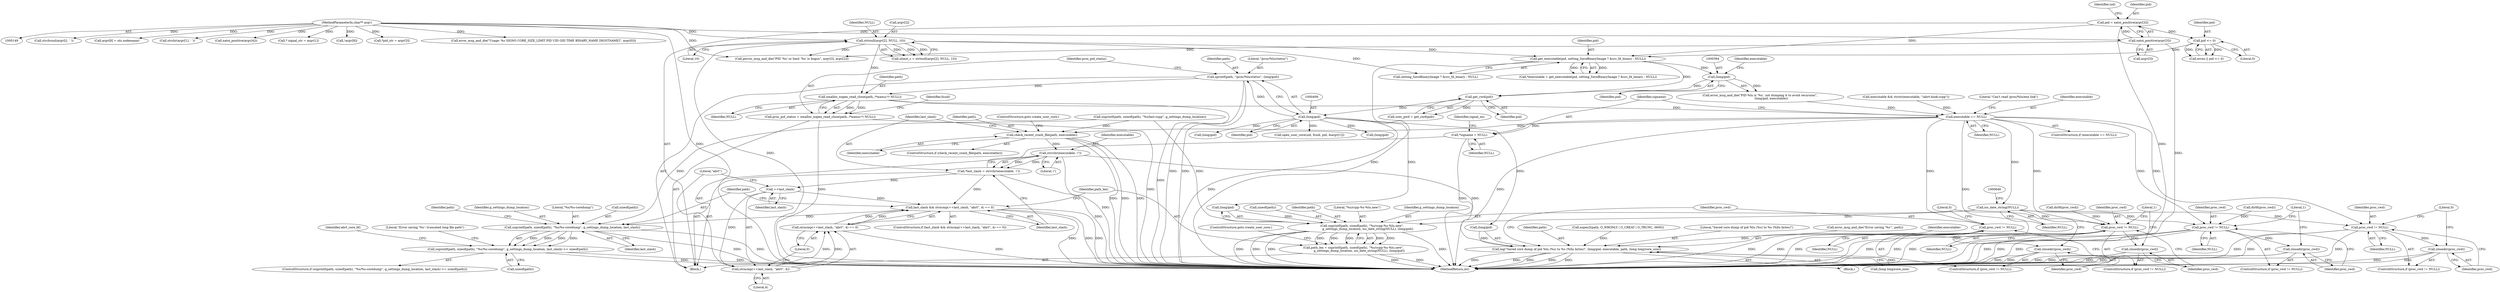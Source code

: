 digraph "0_abrt_8939398b82006ba1fec4ed491339fc075f43fc7c_1@API" {
"1000404" [label="(Call,sprintf(path, \"/proc/%lu/status\", (long)pid))"];
"1000407" [label="(Call,(long)pid)"];
"1000399" [label="(Call,get_cwd(pid))"];
"1000377" [label="(Call,get_executable(pid, setting_SaveBinaryImage ? &src_fd_binary : NULL))"];
"1000308" [label="(Call,pid = xatoi_positive(argv[3]))"];
"1000310" [label="(Call,xatoi_positive(argv[3]))"];
"1000151" [label="(MethodParameterIn,char** argv)"];
"1000324" [label="(Call,pid <= 0)"];
"1000277" [label="(Call,strtoull(argv[2], NULL, 10))"];
"1000393" [label="(Call,(long)pid)"];
"1000412" [label="(Call,xmalloc_xopen_read_close(path, /*maxsz:*/ NULL))"];
"1000410" [label="(Call,proc_pid_status = xmalloc_xopen_read_close(path, /*maxsz:*/ NULL))"];
"1000474" [label="(Call,executable == NULL)"];
"1000485" [label="(Call,*signame = NULL)"];
"1000547" [label="(Call,check_recent_crash_file(path, executable))"];
"1000555" [label="(Call,strrchr(executable, '/'))"];
"1000553" [label="(Call,*last_slash = strrchr(executable, '/'))"];
"1000559" [label="(Call,last_slash && strncmp(++last_slash, \"abrt\", 4) == 0)"];
"1000571" [label="(Call,snprintf(path, sizeof(path), \"%s/%s-coredump\", g_settings_dump_location, last_slash))"];
"1000570" [label="(Call,snprintf(path, sizeof(path), \"%s/%s-coredump\", g_settings_dump_location, last_slash) >= sizeof(path))"];
"1000563" [label="(Call,++last_slash)"];
"1000562" [label="(Call,strncmp(++last_slash, \"abrt\", 4))"];
"1000561" [label="(Call,strncmp(++last_slash, \"abrt\", 4) == 0)"];
"1000616" [label="(Call,log(\"Saved core dump of pid %lu (%s) to %s (%llu bytes)\", (long)pid, executable, path, (long long)core_size))"];
"1000627" [label="(Call,proc_cwd != NULL)"];
"1000630" [label="(Call,closedir(proc_cwd))"];
"1000643" [label="(Call,iso_date_string(NULL))"];
"1000637" [label="(Call,snprintf(path, sizeof(path), \"%s/ccpp-%s-%lu.new\",\n            g_settings_dump_location, iso_date_string(NULL), (long)pid))"];
"1000635" [label="(Call,path_len = snprintf(path, sizeof(path), \"%s/ccpp-%s-%lu.new\",\n            g_settings_dump_location, iso_date_string(NULL), (long)pid))"];
"1001190" [label="(Call,proc_cwd != NULL)"];
"1001193" [label="(Call,closedir(proc_cwd))"];
"1001212" [label="(Call,proc_cwd != NULL)"];
"1001215" [label="(Call,closedir(proc_cwd))"];
"1001230" [label="(Call,proc_cwd != NULL)"];
"1001233" [label="(Call,closedir(proc_cwd))"];
"1000576" [label="(Identifier,g_settings_dump_location)"];
"1000316" [label="(Identifier,uid)"];
"1000639" [label="(Call,sizeof(path))"];
"1000480" [label="(Call,(long)pid)"];
"1000563" [label="(Call,++last_slash)"];
"1000645" [label="(Call,(long)pid)"];
"1000485" [label="(Call,*signame = NULL)"];
"1000566" [label="(Literal,4)"];
"1000308" [label="(Call,pid = xatoi_positive(argv[3]))"];
"1001189" [label="(ControlStructure,if (proc_cwd != NULL))"];
"1000375" [label="(Call,*executable = get_executable(pid, setting_SaveBinaryImage ? &src_fd_binary : NULL))"];
"1000556" [label="(Identifier,executable)"];
"1000400" [label="(Identifier,pid)"];
"1000326" [label="(Literal,0)"];
"1000570" [label="(Call,snprintf(path, sizeof(path), \"%s/%s-coredump\", g_settings_dump_location, last_slash) >= sizeof(path))"];
"1001230" [label="(Call,proc_cwd != NULL)"];
"1000395" [label="(Identifier,pid)"];
"1000203" [label="(Call,strchrnul(argv[i], ' '))"];
"1000627" [label="(Call,proc_cwd != NULL)"];
"1000281" [label="(Identifier,NULL)"];
"1000628" [label="(Identifier,proc_cwd)"];
"1000277" [label="(Call,strtoull(argv[2], NULL, 10))"];
"1001207" [label="(Call,dirfd(proc_cwd))"];
"1000549" [label="(Identifier,executable)"];
"1000378" [label="(Identifier,pid)"];
"1001193" [label="(Call,closedir(proc_cwd))"];
"1000473" [label="(ControlStructure,if (executable == NULL))"];
"1000361" [label="(Call,argv[8] = uts.nodename)"];
"1000623" [label="(Call,(long long)core_size)"];
"1000413" [label="(Identifier,path)"];
"1000406" [label="(Literal,\"/proc/%lu/status\")"];
"1000567" [label="(Literal,0)"];
"1000184" [label="(Call,strchr(argv[1], ' '))"];
"1000396" [label="(Identifier,executable)"];
"1000621" [label="(Identifier,executable)"];
"1001190" [label="(Call,proc_cwd != NULL)"];
"1000618" [label="(Call,(long)pid)"];
"1000540" [label="(Call,snprintf(path, sizeof(path), \"%s/last-ccpp\", g_settings_dump_location))"];
"1000577" [label="(Identifier,last_slash)"];
"1000278" [label="(Call,argv[2])"];
"1000572" [label="(Identifier,path)"];
"1000151" [label="(MethodParameterIn,char** argv)"];
"1000636" [label="(Identifier,path_len)"];
"1000635" [label="(Call,path_len = snprintf(path, sizeof(path), \"%s/ccpp-%s-%lu.new\",\n            g_settings_dump_location, iso_date_string(NULL), (long)pid))"];
"1000322" [label="(Call,errno || pid <= 0)"];
"1000548" [label="(Identifier,path)"];
"1000564" [label="(Identifier,last_slash)"];
"1000317" [label="(Call,xatoi_positive(argv[4]))"];
"1001192" [label="(Identifier,NULL)"];
"1000310" [label="(Call,xatoi_positive(argv[3]))"];
"1000629" [label="(Identifier,NULL)"];
"1000571" [label="(Call,snprintf(path, sizeof(path), \"%s/%s-coredump\", g_settings_dump_location, last_slash))"];
"1000575" [label="(Literal,\"%s/%s-coredump\")"];
"1000573" [label="(Call,sizeof(path))"];
"1000324" [label="(Call,pid <= 0)"];
"1000554" [label="(Identifier,last_slash)"];
"1001213" [label="(Identifier,proc_cwd)"];
"1000264" [label="(Call,* signal_str = argv[1])"];
"1000393" [label="(Call,(long)pid)"];
"1000405" [label="(Identifier,path)"];
"1001185" [label="(Call,dirfd(proc_cwd))"];
"1000557" [label="(Literal,'/')"];
"1000309" [label="(Identifier,pid)"];
"1000407" [label="(Call,(long)pid)"];
"1000649" [label="(ControlStructure,goto create_user_core;)"];
"1000353" [label="(Call,!argv[8])"];
"1000409" [label="(Identifier,pid)"];
"1000643" [label="(Call,iso_date_string(NULL))"];
"1001196" [label="(Literal,1)"];
"1000546" [label="(ControlStructure,if (check_recent_crash_file(path, executable)))"];
"1000152" [label="(Block,)"];
"1000644" [label="(Identifier,NULL)"];
"1000474" [label="(Call,executable == NULL)"];
"1000475" [label="(Identifier,executable)"];
"1000569" [label="(ControlStructure,if (snprintf(path, sizeof(path), \"%s/%s-coredump\", g_settings_dump_location, last_slash) >= sizeof(path)))"];
"1000411" [label="(Identifier,proc_pid_status)"];
"1000397" [label="(Call,user_pwd = get_cwd(pid))"];
"1000585" [label="(Identifier,abrt_core_fd)"];
"1000637" [label="(Call,snprintf(path, sizeof(path), \"%s/ccpp-%s-%lu.new\",\n            g_settings_dump_location, iso_date_string(NULL), (long)pid))"];
"1000626" [label="(ControlStructure,if (proc_cwd != NULL))"];
"1000302" [label="(Call,*pid_str = argv[3])"];
"1000630" [label="(Call,closedir(proc_cwd))"];
"1000486" [label="(Identifier,signame)"];
"1000568" [label="(Block,)"];
"1000561" [label="(Call,strncmp(++last_slash, \"abrt\", 4) == 0)"];
"1000616" [label="(Call,log(\"Saved core dump of pid %lu (%s) to %s (%llu bytes)\", (long)pid, executable, path, (long long)core_size))"];
"1000633" [label="(Literal,0)"];
"1000311" [label="(Call,argv[3])"];
"1000638" [label="(Identifier,path)"];
"1000465" [label="(Call,open_user_core(uid, fsuid, pid, &argv[1]))"];
"1000385" [label="(Call,executable && strstr(executable, \"/abrt-hook-ccpp\"))"];
"1000377" [label="(Call,get_executable(pid, setting_SaveBinaryImage ? &src_fd_binary : NULL))"];
"1000558" [label="(ControlStructure,if (last_slash && strncmp(++last_slash, \"abrt\", 4) == 0))"];
"1001214" [label="(Identifier,NULL)"];
"1000391" [label="(Call,error_msg_and_die(\"PID %lu is '%s', not dumping it to avoid recursion\",\n                        (long)pid, executable))"];
"1000325" [label="(Identifier,pid)"];
"1000275" [label="(Call,ulimit_c = strtoull(argv[2], NULL, 10))"];
"1001229" [label="(ControlStructure,if (proc_cwd != NULL))"];
"1001191" [label="(Identifier,proc_cwd)"];
"1000641" [label="(Literal,\"%s/ccpp-%s-%lu.new\")"];
"1000282" [label="(Literal,10)"];
"1001216" [label="(Identifier,proc_cwd)"];
"1001194" [label="(Identifier,proc_cwd)"];
"1000622" [label="(Identifier,path)"];
"1001215" [label="(Call,closedir(proc_cwd))"];
"1001232" [label="(Identifier,NULL)"];
"1001236" [label="(Literal,0)"];
"1000489" [label="(Identifier,signal_no)"];
"1000586" [label="(Call,xopen3(path, O_WRONLY | O_CREAT | O_TRUNC, 0600))"];
"1000178" [label="(Call,error_msg_and_die(\"Usage: %s SIGNO CORE_SIZE_LIMIT PID UID GID TIME BINARY_NAME [HOSTNAME]\", argv[0]))"];
"1001221" [label="(Call,(long)pid)"];
"1000410" [label="(Call,proc_pid_status = xmalloc_xopen_read_close(path, /*maxsz:*/ NULL))"];
"1000479" [label="(Literal,\"Can't read /proc/%lu/exe link\")"];
"1000404" [label="(Call,sprintf(path, \"/proc/%lu/status\", (long)pid))"];
"1000559" [label="(Call,last_slash && strncmp(++last_slash, \"abrt\", 4) == 0)"];
"1000553" [label="(Call,*last_slash = strrchr(executable, '/'))"];
"1001233" [label="(Call,closedir(proc_cwd))"];
"1001211" [label="(ControlStructure,if (proc_cwd != NULL))"];
"1001234" [label="(Identifier,proc_cwd)"];
"1000414" [label="(Identifier,NULL)"];
"1000581" [label="(Literal,\"Error saving '%s': truncated long file path\")"];
"1000578" [label="(Call,sizeof(path))"];
"1000328" [label="(Call,perror_msg_and_die(\"PID '%s' or limit '%s' is bogus\", argv[3], argv[2]))"];
"1000631" [label="(Identifier,proc_cwd)"];
"1000562" [label="(Call,strncmp(++last_slash, \"abrt\", 4))"];
"1000579" [label="(Identifier,path)"];
"1000379" [label="(Call,setting_SaveBinaryImage ? &src_fd_binary : NULL)"];
"1001231" [label="(Identifier,proc_cwd)"];
"1000617" [label="(Literal,\"Saved core dump of pid %lu (%s) to %s (%llu bytes)\")"];
"1000399" [label="(Call,get_cwd(pid))"];
"1000487" [label="(Identifier,NULL)"];
"1000613" [label="(Call,error_msg_and_die(\"Error saving '%s'\", path))"];
"1000555" [label="(Call,strrchr(executable, '/'))"];
"1001212" [label="(Call,proc_cwd != NULL)"];
"1000560" [label="(Identifier,last_slash)"];
"1000476" [label="(Identifier,NULL)"];
"1000417" [label="(Identifier,fsuid)"];
"1000547" [label="(Call,check_recent_crash_file(path, executable))"];
"1001218" [label="(Literal,1)"];
"1000565" [label="(Literal,\"abrt\")"];
"1000642" [label="(Identifier,g_settings_dump_location)"];
"1001237" [label="(MethodReturn,int)"];
"1000412" [label="(Call,xmalloc_xopen_read_close(path, /*maxsz:*/ NULL))"];
"1000551" [label="(ControlStructure,goto create_user_core;)"];
"1000404" -> "1000152"  [label="AST: "];
"1000404" -> "1000407"  [label="CFG: "];
"1000405" -> "1000404"  [label="AST: "];
"1000406" -> "1000404"  [label="AST: "];
"1000407" -> "1000404"  [label="AST: "];
"1000411" -> "1000404"  [label="CFG: "];
"1000404" -> "1001237"  [label="DDG: "];
"1000404" -> "1001237"  [label="DDG: "];
"1000407" -> "1000404"  [label="DDG: "];
"1000404" -> "1000412"  [label="DDG: "];
"1000407" -> "1000409"  [label="CFG: "];
"1000408" -> "1000407"  [label="AST: "];
"1000409" -> "1000407"  [label="AST: "];
"1000407" -> "1001237"  [label="DDG: "];
"1000399" -> "1000407"  [label="DDG: "];
"1000407" -> "1000465"  [label="DDG: "];
"1000407" -> "1000480"  [label="DDG: "];
"1000407" -> "1000618"  [label="DDG: "];
"1000407" -> "1000645"  [label="DDG: "];
"1000407" -> "1001221"  [label="DDG: "];
"1000399" -> "1000397"  [label="AST: "];
"1000399" -> "1000400"  [label="CFG: "];
"1000400" -> "1000399"  [label="AST: "];
"1000397" -> "1000399"  [label="CFG: "];
"1000399" -> "1000397"  [label="DDG: "];
"1000377" -> "1000399"  [label="DDG: "];
"1000393" -> "1000399"  [label="DDG: "];
"1000377" -> "1000375"  [label="AST: "];
"1000377" -> "1000379"  [label="CFG: "];
"1000378" -> "1000377"  [label="AST: "];
"1000379" -> "1000377"  [label="AST: "];
"1000375" -> "1000377"  [label="CFG: "];
"1000377" -> "1001237"  [label="DDG: "];
"1000377" -> "1000375"  [label="DDG: "];
"1000377" -> "1000375"  [label="DDG: "];
"1000308" -> "1000377"  [label="DDG: "];
"1000324" -> "1000377"  [label="DDG: "];
"1000277" -> "1000377"  [label="DDG: "];
"1000377" -> "1000393"  [label="DDG: "];
"1000308" -> "1000152"  [label="AST: "];
"1000308" -> "1000310"  [label="CFG: "];
"1000309" -> "1000308"  [label="AST: "];
"1000310" -> "1000308"  [label="AST: "];
"1000316" -> "1000308"  [label="CFG: "];
"1000308" -> "1001237"  [label="DDG: "];
"1000310" -> "1000308"  [label="DDG: "];
"1000308" -> "1000324"  [label="DDG: "];
"1000310" -> "1000311"  [label="CFG: "];
"1000311" -> "1000310"  [label="AST: "];
"1000310" -> "1001237"  [label="DDG: "];
"1000151" -> "1000310"  [label="DDG: "];
"1000310" -> "1000328"  [label="DDG: "];
"1000151" -> "1000149"  [label="AST: "];
"1000151" -> "1001237"  [label="DDG: "];
"1000151" -> "1000178"  [label="DDG: "];
"1000151" -> "1000184"  [label="DDG: "];
"1000151" -> "1000203"  [label="DDG: "];
"1000151" -> "1000264"  [label="DDG: "];
"1000151" -> "1000277"  [label="DDG: "];
"1000151" -> "1000302"  [label="DDG: "];
"1000151" -> "1000317"  [label="DDG: "];
"1000151" -> "1000328"  [label="DDG: "];
"1000151" -> "1000353"  [label="DDG: "];
"1000151" -> "1000361"  [label="DDG: "];
"1000324" -> "1000322"  [label="AST: "];
"1000324" -> "1000326"  [label="CFG: "];
"1000325" -> "1000324"  [label="AST: "];
"1000326" -> "1000324"  [label="AST: "];
"1000322" -> "1000324"  [label="CFG: "];
"1000324" -> "1000322"  [label="DDG: "];
"1000324" -> "1000322"  [label="DDG: "];
"1000277" -> "1000275"  [label="AST: "];
"1000277" -> "1000282"  [label="CFG: "];
"1000278" -> "1000277"  [label="AST: "];
"1000281" -> "1000277"  [label="AST: "];
"1000282" -> "1000277"  [label="AST: "];
"1000275" -> "1000277"  [label="CFG: "];
"1000277" -> "1001237"  [label="DDG: "];
"1000277" -> "1000275"  [label="DDG: "];
"1000277" -> "1000275"  [label="DDG: "];
"1000277" -> "1000275"  [label="DDG: "];
"1000277" -> "1000328"  [label="DDG: "];
"1000277" -> "1000379"  [label="DDG: "];
"1000277" -> "1000412"  [label="DDG: "];
"1000393" -> "1000391"  [label="AST: "];
"1000393" -> "1000395"  [label="CFG: "];
"1000394" -> "1000393"  [label="AST: "];
"1000395" -> "1000393"  [label="AST: "];
"1000396" -> "1000393"  [label="CFG: "];
"1000393" -> "1000391"  [label="DDG: "];
"1000412" -> "1000410"  [label="AST: "];
"1000412" -> "1000414"  [label="CFG: "];
"1000413" -> "1000412"  [label="AST: "];
"1000414" -> "1000412"  [label="AST: "];
"1000410" -> "1000412"  [label="CFG: "];
"1000412" -> "1001237"  [label="DDG: "];
"1000412" -> "1000410"  [label="DDG: "];
"1000412" -> "1000410"  [label="DDG: "];
"1000412" -> "1000474"  [label="DDG: "];
"1000410" -> "1000152"  [label="AST: "];
"1000411" -> "1000410"  [label="AST: "];
"1000417" -> "1000410"  [label="CFG: "];
"1000410" -> "1001237"  [label="DDG: "];
"1000410" -> "1001237"  [label="DDG: "];
"1000474" -> "1000473"  [label="AST: "];
"1000474" -> "1000476"  [label="CFG: "];
"1000475" -> "1000474"  [label="AST: "];
"1000476" -> "1000474"  [label="AST: "];
"1000479" -> "1000474"  [label="CFG: "];
"1000486" -> "1000474"  [label="CFG: "];
"1000474" -> "1001237"  [label="DDG: "];
"1000474" -> "1001237"  [label="DDG: "];
"1000391" -> "1000474"  [label="DDG: "];
"1000385" -> "1000474"  [label="DDG: "];
"1000474" -> "1000485"  [label="DDG: "];
"1000474" -> "1000547"  [label="DDG: "];
"1000474" -> "1000627"  [label="DDG: "];
"1000474" -> "1000643"  [label="DDG: "];
"1000474" -> "1001190"  [label="DDG: "];
"1000474" -> "1001212"  [label="DDG: "];
"1000474" -> "1001230"  [label="DDG: "];
"1000485" -> "1000152"  [label="AST: "];
"1000485" -> "1000487"  [label="CFG: "];
"1000486" -> "1000485"  [label="AST: "];
"1000487" -> "1000485"  [label="AST: "];
"1000489" -> "1000485"  [label="CFG: "];
"1000485" -> "1001237"  [label="DDG: "];
"1000547" -> "1000546"  [label="AST: "];
"1000547" -> "1000549"  [label="CFG: "];
"1000548" -> "1000547"  [label="AST: "];
"1000549" -> "1000547"  [label="AST: "];
"1000551" -> "1000547"  [label="CFG: "];
"1000554" -> "1000547"  [label="CFG: "];
"1000547" -> "1001237"  [label="DDG: "];
"1000547" -> "1001237"  [label="DDG: "];
"1000547" -> "1001237"  [label="DDG: "];
"1000540" -> "1000547"  [label="DDG: "];
"1000547" -> "1000555"  [label="DDG: "];
"1000555" -> "1000553"  [label="AST: "];
"1000555" -> "1000557"  [label="CFG: "];
"1000556" -> "1000555"  [label="AST: "];
"1000557" -> "1000555"  [label="AST: "];
"1000553" -> "1000555"  [label="CFG: "];
"1000555" -> "1001237"  [label="DDG: "];
"1000555" -> "1000553"  [label="DDG: "];
"1000555" -> "1000553"  [label="DDG: "];
"1000555" -> "1000616"  [label="DDG: "];
"1000553" -> "1000152"  [label="AST: "];
"1000554" -> "1000553"  [label="AST: "];
"1000560" -> "1000553"  [label="CFG: "];
"1000553" -> "1001237"  [label="DDG: "];
"1000553" -> "1000559"  [label="DDG: "];
"1000553" -> "1000563"  [label="DDG: "];
"1000559" -> "1000558"  [label="AST: "];
"1000559" -> "1000560"  [label="CFG: "];
"1000559" -> "1000561"  [label="CFG: "];
"1000560" -> "1000559"  [label="AST: "];
"1000561" -> "1000559"  [label="AST: "];
"1000572" -> "1000559"  [label="CFG: "];
"1000636" -> "1000559"  [label="CFG: "];
"1000559" -> "1001237"  [label="DDG: "];
"1000559" -> "1001237"  [label="DDG: "];
"1000559" -> "1001237"  [label="DDG: "];
"1000563" -> "1000559"  [label="DDG: "];
"1000561" -> "1000559"  [label="DDG: "];
"1000561" -> "1000559"  [label="DDG: "];
"1000559" -> "1000571"  [label="DDG: "];
"1000571" -> "1000570"  [label="AST: "];
"1000571" -> "1000577"  [label="CFG: "];
"1000572" -> "1000571"  [label="AST: "];
"1000573" -> "1000571"  [label="AST: "];
"1000575" -> "1000571"  [label="AST: "];
"1000576" -> "1000571"  [label="AST: "];
"1000577" -> "1000571"  [label="AST: "];
"1000579" -> "1000571"  [label="CFG: "];
"1000571" -> "1001237"  [label="DDG: "];
"1000571" -> "1001237"  [label="DDG: "];
"1000571" -> "1000570"  [label="DDG: "];
"1000571" -> "1000570"  [label="DDG: "];
"1000571" -> "1000570"  [label="DDG: "];
"1000571" -> "1000570"  [label="DDG: "];
"1000540" -> "1000571"  [label="DDG: "];
"1000570" -> "1000569"  [label="AST: "];
"1000570" -> "1000578"  [label="CFG: "];
"1000578" -> "1000570"  [label="AST: "];
"1000581" -> "1000570"  [label="CFG: "];
"1000585" -> "1000570"  [label="CFG: "];
"1000570" -> "1001237"  [label="DDG: "];
"1000570" -> "1001237"  [label="DDG: "];
"1000563" -> "1000562"  [label="AST: "];
"1000563" -> "1000564"  [label="CFG: "];
"1000564" -> "1000563"  [label="AST: "];
"1000565" -> "1000563"  [label="CFG: "];
"1000563" -> "1000562"  [label="DDG: "];
"1000562" -> "1000561"  [label="AST: "];
"1000562" -> "1000566"  [label="CFG: "];
"1000565" -> "1000562"  [label="AST: "];
"1000566" -> "1000562"  [label="AST: "];
"1000567" -> "1000562"  [label="CFG: "];
"1000562" -> "1000561"  [label="DDG: "];
"1000562" -> "1000561"  [label="DDG: "];
"1000561" -> "1000567"  [label="CFG: "];
"1000567" -> "1000561"  [label="AST: "];
"1000561" -> "1001237"  [label="DDG: "];
"1000616" -> "1000568"  [label="AST: "];
"1000616" -> "1000623"  [label="CFG: "];
"1000617" -> "1000616"  [label="AST: "];
"1000618" -> "1000616"  [label="AST: "];
"1000621" -> "1000616"  [label="AST: "];
"1000622" -> "1000616"  [label="AST: "];
"1000623" -> "1000616"  [label="AST: "];
"1000628" -> "1000616"  [label="CFG: "];
"1000616" -> "1001237"  [label="DDG: "];
"1000616" -> "1001237"  [label="DDG: "];
"1000616" -> "1001237"  [label="DDG: "];
"1000616" -> "1001237"  [label="DDG: "];
"1000616" -> "1001237"  [label="DDG: "];
"1000618" -> "1000616"  [label="DDG: "];
"1000586" -> "1000616"  [label="DDG: "];
"1000613" -> "1000616"  [label="DDG: "];
"1000623" -> "1000616"  [label="DDG: "];
"1000627" -> "1000626"  [label="AST: "];
"1000627" -> "1000629"  [label="CFG: "];
"1000628" -> "1000627"  [label="AST: "];
"1000629" -> "1000627"  [label="AST: "];
"1000631" -> "1000627"  [label="CFG: "];
"1000633" -> "1000627"  [label="CFG: "];
"1000627" -> "1001237"  [label="DDG: "];
"1000627" -> "1001237"  [label="DDG: "];
"1000627" -> "1001237"  [label="DDG: "];
"1000627" -> "1000630"  [label="DDG: "];
"1000630" -> "1000626"  [label="AST: "];
"1000630" -> "1000631"  [label="CFG: "];
"1000631" -> "1000630"  [label="AST: "];
"1000633" -> "1000630"  [label="CFG: "];
"1000630" -> "1001237"  [label="DDG: "];
"1000630" -> "1001237"  [label="DDG: "];
"1000643" -> "1000637"  [label="AST: "];
"1000643" -> "1000644"  [label="CFG: "];
"1000644" -> "1000643"  [label="AST: "];
"1000646" -> "1000643"  [label="CFG: "];
"1000643" -> "1000637"  [label="DDG: "];
"1000643" -> "1001190"  [label="DDG: "];
"1000643" -> "1001212"  [label="DDG: "];
"1000643" -> "1001230"  [label="DDG: "];
"1000637" -> "1000635"  [label="AST: "];
"1000637" -> "1000645"  [label="CFG: "];
"1000638" -> "1000637"  [label="AST: "];
"1000639" -> "1000637"  [label="AST: "];
"1000641" -> "1000637"  [label="AST: "];
"1000642" -> "1000637"  [label="AST: "];
"1000645" -> "1000637"  [label="AST: "];
"1000635" -> "1000637"  [label="CFG: "];
"1000637" -> "1001237"  [label="DDG: "];
"1000637" -> "1001237"  [label="DDG: "];
"1000637" -> "1001237"  [label="DDG: "];
"1000637" -> "1001237"  [label="DDG: "];
"1000637" -> "1000635"  [label="DDG: "];
"1000637" -> "1000635"  [label="DDG: "];
"1000637" -> "1000635"  [label="DDG: "];
"1000637" -> "1000635"  [label="DDG: "];
"1000637" -> "1000635"  [label="DDG: "];
"1000540" -> "1000637"  [label="DDG: "];
"1000645" -> "1000637"  [label="DDG: "];
"1000635" -> "1000152"  [label="AST: "];
"1000636" -> "1000635"  [label="AST: "];
"1000649" -> "1000635"  [label="CFG: "];
"1000635" -> "1001237"  [label="DDG: "];
"1000635" -> "1001237"  [label="DDG: "];
"1001190" -> "1001189"  [label="AST: "];
"1001190" -> "1001192"  [label="CFG: "];
"1001191" -> "1001190"  [label="AST: "];
"1001192" -> "1001190"  [label="AST: "];
"1001194" -> "1001190"  [label="CFG: "];
"1001196" -> "1001190"  [label="CFG: "];
"1001190" -> "1001237"  [label="DDG: "];
"1001190" -> "1001237"  [label="DDG: "];
"1001190" -> "1001237"  [label="DDG: "];
"1001185" -> "1001190"  [label="DDG: "];
"1001190" -> "1001193"  [label="DDG: "];
"1001193" -> "1001189"  [label="AST: "];
"1001193" -> "1001194"  [label="CFG: "];
"1001194" -> "1001193"  [label="AST: "];
"1001196" -> "1001193"  [label="CFG: "];
"1001193" -> "1001237"  [label="DDG: "];
"1001193" -> "1001237"  [label="DDG: "];
"1001212" -> "1001211"  [label="AST: "];
"1001212" -> "1001214"  [label="CFG: "];
"1001213" -> "1001212"  [label="AST: "];
"1001214" -> "1001212"  [label="AST: "];
"1001216" -> "1001212"  [label="CFG: "];
"1001218" -> "1001212"  [label="CFG: "];
"1001212" -> "1001237"  [label="DDG: "];
"1001212" -> "1001237"  [label="DDG: "];
"1001212" -> "1001237"  [label="DDG: "];
"1001207" -> "1001212"  [label="DDG: "];
"1001212" -> "1001215"  [label="DDG: "];
"1001215" -> "1001211"  [label="AST: "];
"1001215" -> "1001216"  [label="CFG: "];
"1001216" -> "1001215"  [label="AST: "];
"1001218" -> "1001215"  [label="CFG: "];
"1001215" -> "1001237"  [label="DDG: "];
"1001215" -> "1001237"  [label="DDG: "];
"1001230" -> "1001229"  [label="AST: "];
"1001230" -> "1001232"  [label="CFG: "];
"1001231" -> "1001230"  [label="AST: "];
"1001232" -> "1001230"  [label="AST: "];
"1001234" -> "1001230"  [label="CFG: "];
"1001236" -> "1001230"  [label="CFG: "];
"1001230" -> "1001237"  [label="DDG: "];
"1001230" -> "1001237"  [label="DDG: "];
"1001230" -> "1001237"  [label="DDG: "];
"1001230" -> "1001233"  [label="DDG: "];
"1001233" -> "1001229"  [label="AST: "];
"1001233" -> "1001234"  [label="CFG: "];
"1001234" -> "1001233"  [label="AST: "];
"1001236" -> "1001233"  [label="CFG: "];
"1001233" -> "1001237"  [label="DDG: "];
"1001233" -> "1001237"  [label="DDG: "];
}

